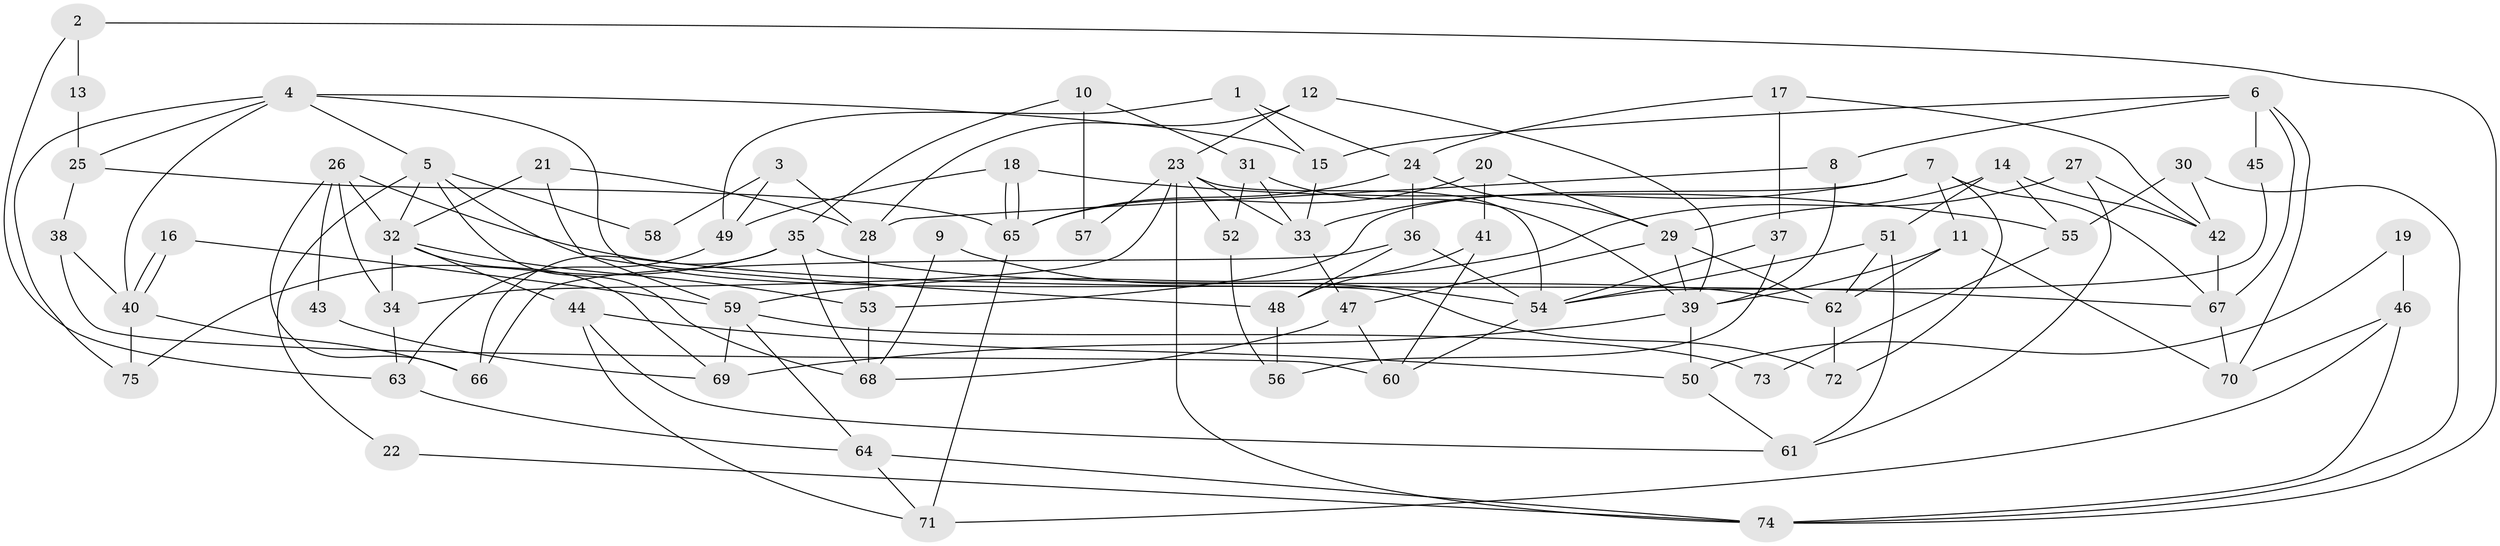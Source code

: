 // Generated by graph-tools (version 1.1) at 2025/11/02/27/25 16:11:17]
// undirected, 75 vertices, 150 edges
graph export_dot {
graph [start="1"]
  node [color=gray90,style=filled];
  1;
  2;
  3;
  4;
  5;
  6;
  7;
  8;
  9;
  10;
  11;
  12;
  13;
  14;
  15;
  16;
  17;
  18;
  19;
  20;
  21;
  22;
  23;
  24;
  25;
  26;
  27;
  28;
  29;
  30;
  31;
  32;
  33;
  34;
  35;
  36;
  37;
  38;
  39;
  40;
  41;
  42;
  43;
  44;
  45;
  46;
  47;
  48;
  49;
  50;
  51;
  52;
  53;
  54;
  55;
  56;
  57;
  58;
  59;
  60;
  61;
  62;
  63;
  64;
  65;
  66;
  67;
  68;
  69;
  70;
  71;
  72;
  73;
  74;
  75;
  1 -- 15;
  1 -- 24;
  1 -- 49;
  2 -- 63;
  2 -- 74;
  2 -- 13;
  3 -- 49;
  3 -- 28;
  3 -- 58;
  4 -- 40;
  4 -- 72;
  4 -- 5;
  4 -- 15;
  4 -- 25;
  4 -- 75;
  5 -- 68;
  5 -- 22;
  5 -- 32;
  5 -- 48;
  5 -- 58;
  6 -- 8;
  6 -- 67;
  6 -- 15;
  6 -- 45;
  6 -- 70;
  7 -- 67;
  7 -- 53;
  7 -- 11;
  7 -- 33;
  7 -- 72;
  8 -- 39;
  8 -- 28;
  9 -- 54;
  9 -- 68;
  10 -- 31;
  10 -- 35;
  10 -- 57;
  11 -- 39;
  11 -- 62;
  11 -- 70;
  12 -- 23;
  12 -- 39;
  12 -- 28;
  13 -- 25;
  14 -- 29;
  14 -- 55;
  14 -- 42;
  14 -- 51;
  15 -- 33;
  16 -- 40;
  16 -- 40;
  16 -- 59;
  17 -- 42;
  17 -- 24;
  17 -- 37;
  18 -- 65;
  18 -- 65;
  18 -- 49;
  18 -- 55;
  19 -- 50;
  19 -- 46;
  20 -- 29;
  20 -- 65;
  20 -- 41;
  21 -- 32;
  21 -- 59;
  21 -- 28;
  22 -- 74;
  23 -- 33;
  23 -- 54;
  23 -- 34;
  23 -- 52;
  23 -- 57;
  23 -- 74;
  24 -- 36;
  24 -- 65;
  24 -- 29;
  25 -- 38;
  25 -- 65;
  26 -- 66;
  26 -- 32;
  26 -- 34;
  26 -- 43;
  26 -- 67;
  27 -- 61;
  27 -- 42;
  27 -- 59;
  28 -- 53;
  29 -- 62;
  29 -- 39;
  29 -- 47;
  30 -- 74;
  30 -- 42;
  30 -- 55;
  31 -- 33;
  31 -- 39;
  31 -- 52;
  32 -- 34;
  32 -- 44;
  32 -- 53;
  32 -- 69;
  33 -- 47;
  34 -- 63;
  35 -- 68;
  35 -- 62;
  35 -- 66;
  35 -- 75;
  36 -- 48;
  36 -- 66;
  36 -- 54;
  37 -- 56;
  37 -- 54;
  38 -- 60;
  38 -- 40;
  39 -- 69;
  39 -- 50;
  40 -- 75;
  40 -- 66;
  41 -- 60;
  41 -- 48;
  42 -- 67;
  43 -- 69;
  44 -- 61;
  44 -- 50;
  44 -- 71;
  45 -- 54;
  46 -- 70;
  46 -- 71;
  46 -- 74;
  47 -- 60;
  47 -- 68;
  48 -- 56;
  49 -- 63;
  50 -- 61;
  51 -- 54;
  51 -- 61;
  51 -- 62;
  52 -- 56;
  53 -- 68;
  54 -- 60;
  55 -- 73;
  59 -- 64;
  59 -- 69;
  59 -- 73;
  62 -- 72;
  63 -- 64;
  64 -- 71;
  64 -- 74;
  65 -- 71;
  67 -- 70;
}
